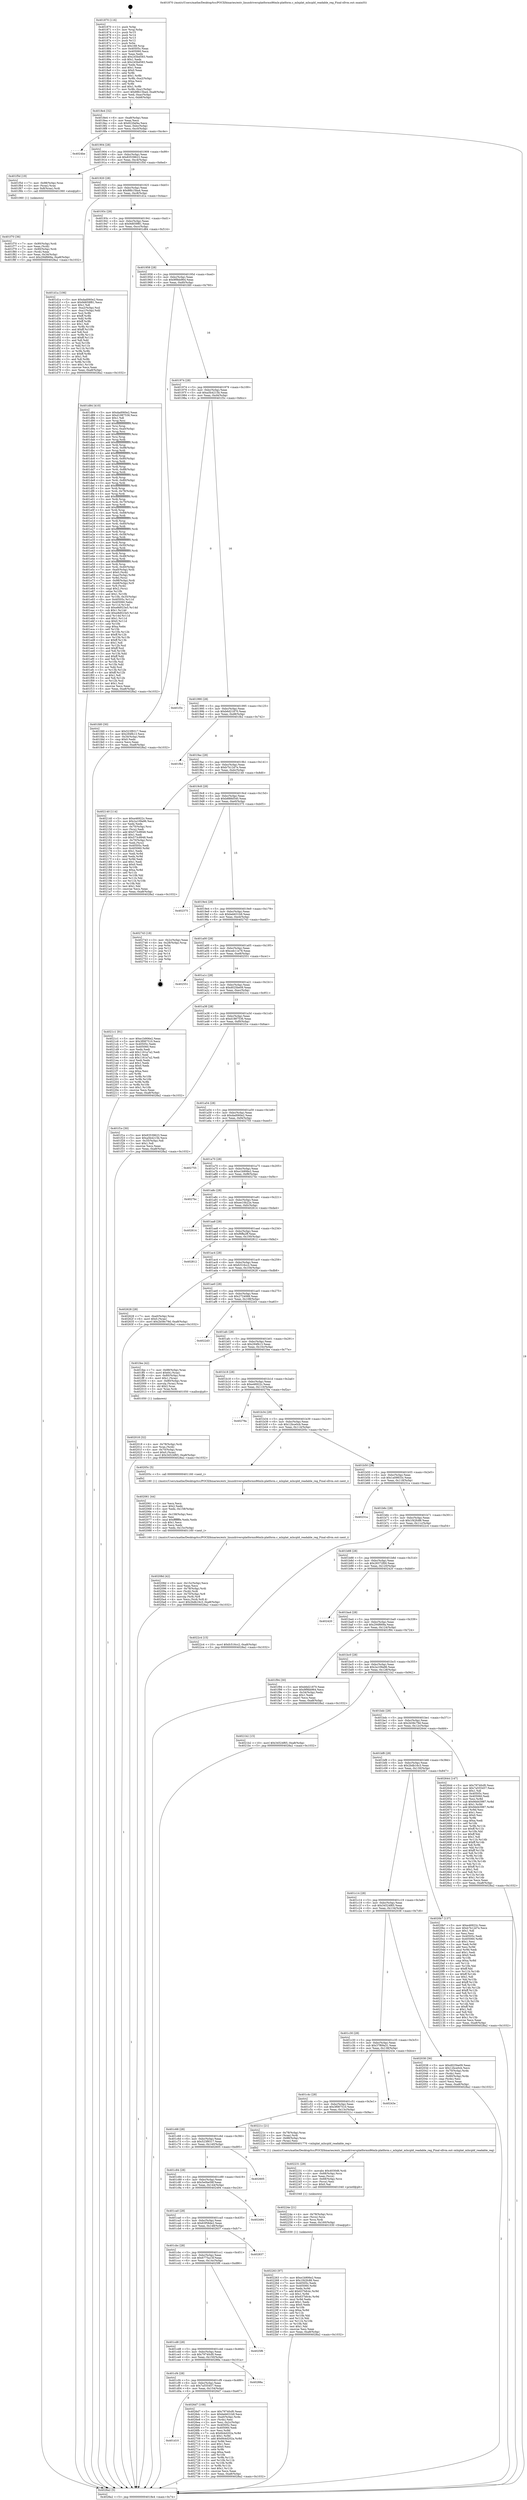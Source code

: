 digraph "0x401870" {
  label = "0x401870 (/mnt/c/Users/mathe/Desktop/tcc/POCII/binaries/extr_linuxdriversplatformx86mlx-platform.c_mlxplat_mlxcpld_readable_reg_Final-ollvm.out::main(0))"
  labelloc = "t"
  node[shape=record]

  Entry [label="",width=0.3,height=0.3,shape=circle,fillcolor=black,style=filled]
  "0x4018e4" [label="{
     0x4018e4 [32]\l
     | [instrs]\l
     &nbsp;&nbsp;0x4018e4 \<+6\>: mov -0xa8(%rbp),%eax\l
     &nbsp;&nbsp;0x4018ea \<+2\>: mov %eax,%ecx\l
     &nbsp;&nbsp;0x4018ec \<+6\>: sub $0x822faf4a,%ecx\l
     &nbsp;&nbsp;0x4018f2 \<+6\>: mov %eax,-0xbc(%rbp)\l
     &nbsp;&nbsp;0x4018f8 \<+6\>: mov %ecx,-0xc0(%rbp)\l
     &nbsp;&nbsp;0x4018fe \<+6\>: je 00000000004024be \<main+0xc4e\>\l
  }"]
  "0x4024be" [label="{
     0x4024be\l
  }", style=dashed]
  "0x401904" [label="{
     0x401904 [28]\l
     | [instrs]\l
     &nbsp;&nbsp;0x401904 \<+5\>: jmp 0000000000401909 \<main+0x99\>\l
     &nbsp;&nbsp;0x401909 \<+6\>: mov -0xbc(%rbp),%eax\l
     &nbsp;&nbsp;0x40190f \<+5\>: sub $0x83539623,%eax\l
     &nbsp;&nbsp;0x401914 \<+6\>: mov %eax,-0xc4(%rbp)\l
     &nbsp;&nbsp;0x40191a \<+6\>: je 0000000000401f5d \<main+0x6ed\>\l
  }"]
  Exit [label="",width=0.3,height=0.3,shape=circle,fillcolor=black,style=filled,peripheries=2]
  "0x401f5d" [label="{
     0x401f5d [19]\l
     | [instrs]\l
     &nbsp;&nbsp;0x401f5d \<+7\>: mov -0x98(%rbp),%rax\l
     &nbsp;&nbsp;0x401f64 \<+3\>: mov (%rax),%rax\l
     &nbsp;&nbsp;0x401f67 \<+4\>: mov 0x8(%rax),%rdi\l
     &nbsp;&nbsp;0x401f6b \<+5\>: call 0000000000401060 \<atoi@plt\>\l
     | [calls]\l
     &nbsp;&nbsp;0x401060 \{1\} (unknown)\l
  }"]
  "0x401920" [label="{
     0x401920 [28]\l
     | [instrs]\l
     &nbsp;&nbsp;0x401920 \<+5\>: jmp 0000000000401925 \<main+0xb5\>\l
     &nbsp;&nbsp;0x401925 \<+6\>: mov -0xbc(%rbp),%eax\l
     &nbsp;&nbsp;0x40192b \<+5\>: sub $0x88b15ba4,%eax\l
     &nbsp;&nbsp;0x401930 \<+6\>: mov %eax,-0xc8(%rbp)\l
     &nbsp;&nbsp;0x401936 \<+6\>: je 0000000000401d1a \<main+0x4aa\>\l
  }"]
  "0x401d10" [label="{
     0x401d10\l
  }", style=dashed]
  "0x401d1a" [label="{
     0x401d1a [106]\l
     | [instrs]\l
     &nbsp;&nbsp;0x401d1a \<+5\>: mov $0xdad060e2,%eax\l
     &nbsp;&nbsp;0x401d1f \<+5\>: mov $0x9d659f81,%ecx\l
     &nbsp;&nbsp;0x401d24 \<+2\>: mov $0x1,%dl\l
     &nbsp;&nbsp;0x401d26 \<+7\>: mov -0xa2(%rbp),%sil\l
     &nbsp;&nbsp;0x401d2d \<+7\>: mov -0xa1(%rbp),%dil\l
     &nbsp;&nbsp;0x401d34 \<+3\>: mov %sil,%r8b\l
     &nbsp;&nbsp;0x401d37 \<+4\>: xor $0xff,%r8b\l
     &nbsp;&nbsp;0x401d3b \<+3\>: mov %dil,%r9b\l
     &nbsp;&nbsp;0x401d3e \<+4\>: xor $0xff,%r9b\l
     &nbsp;&nbsp;0x401d42 \<+3\>: xor $0x1,%dl\l
     &nbsp;&nbsp;0x401d45 \<+3\>: mov %r8b,%r10b\l
     &nbsp;&nbsp;0x401d48 \<+4\>: and $0xff,%r10b\l
     &nbsp;&nbsp;0x401d4c \<+3\>: and %dl,%sil\l
     &nbsp;&nbsp;0x401d4f \<+3\>: mov %r9b,%r11b\l
     &nbsp;&nbsp;0x401d52 \<+4\>: and $0xff,%r11b\l
     &nbsp;&nbsp;0x401d56 \<+3\>: and %dl,%dil\l
     &nbsp;&nbsp;0x401d59 \<+3\>: or %sil,%r10b\l
     &nbsp;&nbsp;0x401d5c \<+3\>: or %dil,%r11b\l
     &nbsp;&nbsp;0x401d5f \<+3\>: xor %r11b,%r10b\l
     &nbsp;&nbsp;0x401d62 \<+3\>: or %r9b,%r8b\l
     &nbsp;&nbsp;0x401d65 \<+4\>: xor $0xff,%r8b\l
     &nbsp;&nbsp;0x401d69 \<+3\>: or $0x1,%dl\l
     &nbsp;&nbsp;0x401d6c \<+3\>: and %dl,%r8b\l
     &nbsp;&nbsp;0x401d6f \<+3\>: or %r8b,%r10b\l
     &nbsp;&nbsp;0x401d72 \<+4\>: test $0x1,%r10b\l
     &nbsp;&nbsp;0x401d76 \<+3\>: cmovne %ecx,%eax\l
     &nbsp;&nbsp;0x401d79 \<+6\>: mov %eax,-0xa8(%rbp)\l
     &nbsp;&nbsp;0x401d7f \<+5\>: jmp 00000000004028a2 \<main+0x1032\>\l
  }"]
  "0x40193c" [label="{
     0x40193c [28]\l
     | [instrs]\l
     &nbsp;&nbsp;0x40193c \<+5\>: jmp 0000000000401941 \<main+0xd1\>\l
     &nbsp;&nbsp;0x401941 \<+6\>: mov -0xbc(%rbp),%eax\l
     &nbsp;&nbsp;0x401947 \<+5\>: sub $0x9d659f81,%eax\l
     &nbsp;&nbsp;0x40194c \<+6\>: mov %eax,-0xcc(%rbp)\l
     &nbsp;&nbsp;0x401952 \<+6\>: je 0000000000401d84 \<main+0x514\>\l
  }"]
  "0x4028a2" [label="{
     0x4028a2 [5]\l
     | [instrs]\l
     &nbsp;&nbsp;0x4028a2 \<+5\>: jmp 00000000004018e4 \<main+0x74\>\l
  }"]
  "0x401870" [label="{
     0x401870 [116]\l
     | [instrs]\l
     &nbsp;&nbsp;0x401870 \<+1\>: push %rbp\l
     &nbsp;&nbsp;0x401871 \<+3\>: mov %rsp,%rbp\l
     &nbsp;&nbsp;0x401874 \<+2\>: push %r15\l
     &nbsp;&nbsp;0x401876 \<+2\>: push %r14\l
     &nbsp;&nbsp;0x401878 \<+2\>: push %r13\l
     &nbsp;&nbsp;0x40187a \<+2\>: push %r12\l
     &nbsp;&nbsp;0x40187c \<+1\>: push %rbx\l
     &nbsp;&nbsp;0x40187d \<+7\>: sub $0x168,%rsp\l
     &nbsp;&nbsp;0x401884 \<+7\>: mov 0x40505c,%eax\l
     &nbsp;&nbsp;0x40188b \<+7\>: mov 0x405060,%ecx\l
     &nbsp;&nbsp;0x401892 \<+2\>: mov %eax,%edx\l
     &nbsp;&nbsp;0x401894 \<+6\>: add $0x245bd583,%edx\l
     &nbsp;&nbsp;0x40189a \<+3\>: sub $0x1,%edx\l
     &nbsp;&nbsp;0x40189d \<+6\>: sub $0x245bd583,%edx\l
     &nbsp;&nbsp;0x4018a3 \<+3\>: imul %edx,%eax\l
     &nbsp;&nbsp;0x4018a6 \<+3\>: and $0x1,%eax\l
     &nbsp;&nbsp;0x4018a9 \<+3\>: cmp $0x0,%eax\l
     &nbsp;&nbsp;0x4018ac \<+4\>: sete %r8b\l
     &nbsp;&nbsp;0x4018b0 \<+4\>: and $0x1,%r8b\l
     &nbsp;&nbsp;0x4018b4 \<+7\>: mov %r8b,-0xa2(%rbp)\l
     &nbsp;&nbsp;0x4018bb \<+3\>: cmp $0xa,%ecx\l
     &nbsp;&nbsp;0x4018be \<+4\>: setl %r8b\l
     &nbsp;&nbsp;0x4018c2 \<+4\>: and $0x1,%r8b\l
     &nbsp;&nbsp;0x4018c6 \<+7\>: mov %r8b,-0xa1(%rbp)\l
     &nbsp;&nbsp;0x4018cd \<+10\>: movl $0x88b15ba4,-0xa8(%rbp)\l
     &nbsp;&nbsp;0x4018d7 \<+6\>: mov %edi,-0xac(%rbp)\l
     &nbsp;&nbsp;0x4018dd \<+7\>: mov %rsi,-0xb8(%rbp)\l
  }"]
  "0x4026d7" [label="{
     0x4026d7 [108]\l
     | [instrs]\l
     &nbsp;&nbsp;0x4026d7 \<+5\>: mov $0x79740cf0,%eax\l
     &nbsp;&nbsp;0x4026dc \<+5\>: mov $0xbeb631b9,%ecx\l
     &nbsp;&nbsp;0x4026e1 \<+7\>: mov -0xa0(%rbp),%rdx\l
     &nbsp;&nbsp;0x4026e8 \<+2\>: mov (%rdx),%esi\l
     &nbsp;&nbsp;0x4026ea \<+3\>: mov %esi,-0x2c(%rbp)\l
     &nbsp;&nbsp;0x4026ed \<+7\>: mov 0x40505c,%esi\l
     &nbsp;&nbsp;0x4026f4 \<+7\>: mov 0x405060,%edi\l
     &nbsp;&nbsp;0x4026fb \<+3\>: mov %esi,%r8d\l
     &nbsp;&nbsp;0x4026fe \<+7\>: sub $0x844d202a,%r8d\l
     &nbsp;&nbsp;0x402705 \<+4\>: sub $0x1,%r8d\l
     &nbsp;&nbsp;0x402709 \<+7\>: add $0x844d202a,%r8d\l
     &nbsp;&nbsp;0x402710 \<+4\>: imul %r8d,%esi\l
     &nbsp;&nbsp;0x402714 \<+3\>: and $0x1,%esi\l
     &nbsp;&nbsp;0x402717 \<+3\>: cmp $0x0,%esi\l
     &nbsp;&nbsp;0x40271a \<+4\>: sete %r9b\l
     &nbsp;&nbsp;0x40271e \<+3\>: cmp $0xa,%edi\l
     &nbsp;&nbsp;0x402721 \<+4\>: setl %r10b\l
     &nbsp;&nbsp;0x402725 \<+3\>: mov %r9b,%r11b\l
     &nbsp;&nbsp;0x402728 \<+3\>: and %r10b,%r11b\l
     &nbsp;&nbsp;0x40272b \<+3\>: xor %r10b,%r9b\l
     &nbsp;&nbsp;0x40272e \<+3\>: or %r9b,%r11b\l
     &nbsp;&nbsp;0x402731 \<+4\>: test $0x1,%r11b\l
     &nbsp;&nbsp;0x402735 \<+3\>: cmovne %ecx,%eax\l
     &nbsp;&nbsp;0x402738 \<+6\>: mov %eax,-0xa8(%rbp)\l
     &nbsp;&nbsp;0x40273e \<+5\>: jmp 00000000004028a2 \<main+0x1032\>\l
  }"]
  "0x401d84" [label="{
     0x401d84 [410]\l
     | [instrs]\l
     &nbsp;&nbsp;0x401d84 \<+5\>: mov $0xdad060e2,%eax\l
     &nbsp;&nbsp;0x401d89 \<+5\>: mov $0xd1887536,%ecx\l
     &nbsp;&nbsp;0x401d8e \<+2\>: mov $0x1,%dl\l
     &nbsp;&nbsp;0x401d90 \<+3\>: mov %rsp,%rsi\l
     &nbsp;&nbsp;0x401d93 \<+4\>: add $0xfffffffffffffff0,%rsi\l
     &nbsp;&nbsp;0x401d97 \<+3\>: mov %rsi,%rsp\l
     &nbsp;&nbsp;0x401d9a \<+7\>: mov %rsi,-0xa0(%rbp)\l
     &nbsp;&nbsp;0x401da1 \<+3\>: mov %rsp,%rsi\l
     &nbsp;&nbsp;0x401da4 \<+4\>: add $0xfffffffffffffff0,%rsi\l
     &nbsp;&nbsp;0x401da8 \<+3\>: mov %rsi,%rsp\l
     &nbsp;&nbsp;0x401dab \<+3\>: mov %rsp,%rdi\l
     &nbsp;&nbsp;0x401dae \<+4\>: add $0xfffffffffffffff0,%rdi\l
     &nbsp;&nbsp;0x401db2 \<+3\>: mov %rdi,%rsp\l
     &nbsp;&nbsp;0x401db5 \<+7\>: mov %rdi,-0x98(%rbp)\l
     &nbsp;&nbsp;0x401dbc \<+3\>: mov %rsp,%rdi\l
     &nbsp;&nbsp;0x401dbf \<+4\>: add $0xfffffffffffffff0,%rdi\l
     &nbsp;&nbsp;0x401dc3 \<+3\>: mov %rdi,%rsp\l
     &nbsp;&nbsp;0x401dc6 \<+7\>: mov %rdi,-0x90(%rbp)\l
     &nbsp;&nbsp;0x401dcd \<+3\>: mov %rsp,%rdi\l
     &nbsp;&nbsp;0x401dd0 \<+4\>: add $0xfffffffffffffff0,%rdi\l
     &nbsp;&nbsp;0x401dd4 \<+3\>: mov %rdi,%rsp\l
     &nbsp;&nbsp;0x401dd7 \<+7\>: mov %rdi,-0x88(%rbp)\l
     &nbsp;&nbsp;0x401dde \<+3\>: mov %rsp,%rdi\l
     &nbsp;&nbsp;0x401de1 \<+4\>: add $0xfffffffffffffff0,%rdi\l
     &nbsp;&nbsp;0x401de5 \<+3\>: mov %rdi,%rsp\l
     &nbsp;&nbsp;0x401de8 \<+4\>: mov %rdi,-0x80(%rbp)\l
     &nbsp;&nbsp;0x401dec \<+3\>: mov %rsp,%rdi\l
     &nbsp;&nbsp;0x401def \<+4\>: add $0xfffffffffffffff0,%rdi\l
     &nbsp;&nbsp;0x401df3 \<+3\>: mov %rdi,%rsp\l
     &nbsp;&nbsp;0x401df6 \<+4\>: mov %rdi,-0x78(%rbp)\l
     &nbsp;&nbsp;0x401dfa \<+3\>: mov %rsp,%rdi\l
     &nbsp;&nbsp;0x401dfd \<+4\>: add $0xfffffffffffffff0,%rdi\l
     &nbsp;&nbsp;0x401e01 \<+3\>: mov %rdi,%rsp\l
     &nbsp;&nbsp;0x401e04 \<+4\>: mov %rdi,-0x70(%rbp)\l
     &nbsp;&nbsp;0x401e08 \<+3\>: mov %rsp,%rdi\l
     &nbsp;&nbsp;0x401e0b \<+4\>: add $0xfffffffffffffff0,%rdi\l
     &nbsp;&nbsp;0x401e0f \<+3\>: mov %rdi,%rsp\l
     &nbsp;&nbsp;0x401e12 \<+4\>: mov %rdi,-0x68(%rbp)\l
     &nbsp;&nbsp;0x401e16 \<+3\>: mov %rsp,%rdi\l
     &nbsp;&nbsp;0x401e19 \<+4\>: add $0xfffffffffffffff0,%rdi\l
     &nbsp;&nbsp;0x401e1d \<+3\>: mov %rdi,%rsp\l
     &nbsp;&nbsp;0x401e20 \<+4\>: mov %rdi,-0x60(%rbp)\l
     &nbsp;&nbsp;0x401e24 \<+3\>: mov %rsp,%rdi\l
     &nbsp;&nbsp;0x401e27 \<+4\>: add $0xfffffffffffffff0,%rdi\l
     &nbsp;&nbsp;0x401e2b \<+3\>: mov %rdi,%rsp\l
     &nbsp;&nbsp;0x401e2e \<+4\>: mov %rdi,-0x58(%rbp)\l
     &nbsp;&nbsp;0x401e32 \<+3\>: mov %rsp,%rdi\l
     &nbsp;&nbsp;0x401e35 \<+4\>: add $0xfffffffffffffff0,%rdi\l
     &nbsp;&nbsp;0x401e39 \<+3\>: mov %rdi,%rsp\l
     &nbsp;&nbsp;0x401e3c \<+4\>: mov %rdi,-0x50(%rbp)\l
     &nbsp;&nbsp;0x401e40 \<+3\>: mov %rsp,%rdi\l
     &nbsp;&nbsp;0x401e43 \<+4\>: add $0xfffffffffffffff0,%rdi\l
     &nbsp;&nbsp;0x401e47 \<+3\>: mov %rdi,%rsp\l
     &nbsp;&nbsp;0x401e4a \<+4\>: mov %rdi,-0x48(%rbp)\l
     &nbsp;&nbsp;0x401e4e \<+3\>: mov %rsp,%rdi\l
     &nbsp;&nbsp;0x401e51 \<+4\>: add $0xfffffffffffffff0,%rdi\l
     &nbsp;&nbsp;0x401e55 \<+3\>: mov %rdi,%rsp\l
     &nbsp;&nbsp;0x401e58 \<+4\>: mov %rdi,-0x40(%rbp)\l
     &nbsp;&nbsp;0x401e5c \<+7\>: mov -0xa0(%rbp),%rdi\l
     &nbsp;&nbsp;0x401e63 \<+6\>: movl $0x0,(%rdi)\l
     &nbsp;&nbsp;0x401e69 \<+7\>: mov -0xac(%rbp),%r8d\l
     &nbsp;&nbsp;0x401e70 \<+3\>: mov %r8d,(%rsi)\l
     &nbsp;&nbsp;0x401e73 \<+7\>: mov -0x98(%rbp),%rdi\l
     &nbsp;&nbsp;0x401e7a \<+7\>: mov -0xb8(%rbp),%r9\l
     &nbsp;&nbsp;0x401e81 \<+3\>: mov %r9,(%rdi)\l
     &nbsp;&nbsp;0x401e84 \<+3\>: cmpl $0x2,(%rsi)\l
     &nbsp;&nbsp;0x401e87 \<+4\>: setne %r10b\l
     &nbsp;&nbsp;0x401e8b \<+4\>: and $0x1,%r10b\l
     &nbsp;&nbsp;0x401e8f \<+4\>: mov %r10b,-0x35(%rbp)\l
     &nbsp;&nbsp;0x401e93 \<+8\>: mov 0x40505c,%r11d\l
     &nbsp;&nbsp;0x401e9b \<+7\>: mov 0x405060,%ebx\l
     &nbsp;&nbsp;0x401ea2 \<+3\>: mov %r11d,%r14d\l
     &nbsp;&nbsp;0x401ea5 \<+7\>: sub $0xe8d023e5,%r14d\l
     &nbsp;&nbsp;0x401eac \<+4\>: sub $0x1,%r14d\l
     &nbsp;&nbsp;0x401eb0 \<+7\>: add $0xe8d023e5,%r14d\l
     &nbsp;&nbsp;0x401eb7 \<+4\>: imul %r14d,%r11d\l
     &nbsp;&nbsp;0x401ebb \<+4\>: and $0x1,%r11d\l
     &nbsp;&nbsp;0x401ebf \<+4\>: cmp $0x0,%r11d\l
     &nbsp;&nbsp;0x401ec3 \<+4\>: sete %r10b\l
     &nbsp;&nbsp;0x401ec7 \<+3\>: cmp $0xa,%ebx\l
     &nbsp;&nbsp;0x401eca \<+4\>: setl %r15b\l
     &nbsp;&nbsp;0x401ece \<+3\>: mov %r10b,%r12b\l
     &nbsp;&nbsp;0x401ed1 \<+4\>: xor $0xff,%r12b\l
     &nbsp;&nbsp;0x401ed5 \<+3\>: mov %r15b,%r13b\l
     &nbsp;&nbsp;0x401ed8 \<+4\>: xor $0xff,%r13b\l
     &nbsp;&nbsp;0x401edc \<+3\>: xor $0x1,%dl\l
     &nbsp;&nbsp;0x401edf \<+3\>: mov %r12b,%sil\l
     &nbsp;&nbsp;0x401ee2 \<+4\>: and $0xff,%sil\l
     &nbsp;&nbsp;0x401ee6 \<+3\>: and %dl,%r10b\l
     &nbsp;&nbsp;0x401ee9 \<+3\>: mov %r13b,%dil\l
     &nbsp;&nbsp;0x401eec \<+4\>: and $0xff,%dil\l
     &nbsp;&nbsp;0x401ef0 \<+3\>: and %dl,%r15b\l
     &nbsp;&nbsp;0x401ef3 \<+3\>: or %r10b,%sil\l
     &nbsp;&nbsp;0x401ef6 \<+3\>: or %r15b,%dil\l
     &nbsp;&nbsp;0x401ef9 \<+3\>: xor %dil,%sil\l
     &nbsp;&nbsp;0x401efc \<+3\>: or %r13b,%r12b\l
     &nbsp;&nbsp;0x401eff \<+4\>: xor $0xff,%r12b\l
     &nbsp;&nbsp;0x401f03 \<+3\>: or $0x1,%dl\l
     &nbsp;&nbsp;0x401f06 \<+3\>: and %dl,%r12b\l
     &nbsp;&nbsp;0x401f09 \<+3\>: or %r12b,%sil\l
     &nbsp;&nbsp;0x401f0c \<+4\>: test $0x1,%sil\l
     &nbsp;&nbsp;0x401f10 \<+3\>: cmovne %ecx,%eax\l
     &nbsp;&nbsp;0x401f13 \<+6\>: mov %eax,-0xa8(%rbp)\l
     &nbsp;&nbsp;0x401f19 \<+5\>: jmp 00000000004028a2 \<main+0x1032\>\l
  }"]
  "0x401958" [label="{
     0x401958 [28]\l
     | [instrs]\l
     &nbsp;&nbsp;0x401958 \<+5\>: jmp 000000000040195d \<main+0xed\>\l
     &nbsp;&nbsp;0x40195d \<+6\>: mov -0xbc(%rbp),%eax\l
     &nbsp;&nbsp;0x401963 \<+5\>: sub $0x9f9bb964,%eax\l
     &nbsp;&nbsp;0x401968 \<+6\>: mov %eax,-0xd0(%rbp)\l
     &nbsp;&nbsp;0x40196e \<+6\>: je 0000000000401fd0 \<main+0x760\>\l
  }"]
  "0x401cf4" [label="{
     0x401cf4 [28]\l
     | [instrs]\l
     &nbsp;&nbsp;0x401cf4 \<+5\>: jmp 0000000000401cf9 \<main+0x489\>\l
     &nbsp;&nbsp;0x401cf9 \<+6\>: mov -0xbc(%rbp),%eax\l
     &nbsp;&nbsp;0x401cff \<+5\>: sub $0x7a555457,%eax\l
     &nbsp;&nbsp;0x401d04 \<+6\>: mov %eax,-0x154(%rbp)\l
     &nbsp;&nbsp;0x401d0a \<+6\>: je 00000000004026d7 \<main+0xe67\>\l
  }"]
  "0x40288a" [label="{
     0x40288a\l
  }", style=dashed]
  "0x401fd0" [label="{
     0x401fd0 [30]\l
     | [instrs]\l
     &nbsp;&nbsp;0x401fd0 \<+5\>: mov $0x523f9317,%eax\l
     &nbsp;&nbsp;0x401fd5 \<+5\>: mov $0x294fb13,%ecx\l
     &nbsp;&nbsp;0x401fda \<+3\>: mov -0x34(%rbp),%edx\l
     &nbsp;&nbsp;0x401fdd \<+3\>: cmp $0x0,%edx\l
     &nbsp;&nbsp;0x401fe0 \<+3\>: cmove %ecx,%eax\l
     &nbsp;&nbsp;0x401fe3 \<+6\>: mov %eax,-0xa8(%rbp)\l
     &nbsp;&nbsp;0x401fe9 \<+5\>: jmp 00000000004028a2 \<main+0x1032\>\l
  }"]
  "0x401974" [label="{
     0x401974 [28]\l
     | [instrs]\l
     &nbsp;&nbsp;0x401974 \<+5\>: jmp 0000000000401979 \<main+0x109\>\l
     &nbsp;&nbsp;0x401979 \<+6\>: mov -0xbc(%rbp),%eax\l
     &nbsp;&nbsp;0x40197f \<+5\>: sub $0xa5b4215b,%eax\l
     &nbsp;&nbsp;0x401984 \<+6\>: mov %eax,-0xd4(%rbp)\l
     &nbsp;&nbsp;0x40198a \<+6\>: je 0000000000401f3c \<main+0x6cc\>\l
  }"]
  "0x401cd8" [label="{
     0x401cd8 [28]\l
     | [instrs]\l
     &nbsp;&nbsp;0x401cd8 \<+5\>: jmp 0000000000401cdd \<main+0x46d\>\l
     &nbsp;&nbsp;0x401cdd \<+6\>: mov -0xbc(%rbp),%eax\l
     &nbsp;&nbsp;0x401ce3 \<+5\>: sub $0x79740cf0,%eax\l
     &nbsp;&nbsp;0x401ce8 \<+6\>: mov %eax,-0x150(%rbp)\l
     &nbsp;&nbsp;0x401cee \<+6\>: je 000000000040288a \<main+0x101a\>\l
  }"]
  "0x401f3c" [label="{
     0x401f3c\l
  }", style=dashed]
  "0x401990" [label="{
     0x401990 [28]\l
     | [instrs]\l
     &nbsp;&nbsp;0x401990 \<+5\>: jmp 0000000000401995 \<main+0x125\>\l
     &nbsp;&nbsp;0x401995 \<+6\>: mov -0xbc(%rbp),%eax\l
     &nbsp;&nbsp;0x40199b \<+5\>: sub $0xb6d21870,%eax\l
     &nbsp;&nbsp;0x4019a0 \<+6\>: mov %eax,-0xd8(%rbp)\l
     &nbsp;&nbsp;0x4019a6 \<+6\>: je 0000000000401fb2 \<main+0x742\>\l
  }"]
  "0x4025f6" [label="{
     0x4025f6\l
  }", style=dashed]
  "0x401fb2" [label="{
     0x401fb2\l
  }", style=dashed]
  "0x4019ac" [label="{
     0x4019ac [28]\l
     | [instrs]\l
     &nbsp;&nbsp;0x4019ac \<+5\>: jmp 00000000004019b1 \<main+0x141\>\l
     &nbsp;&nbsp;0x4019b1 \<+6\>: mov -0xbc(%rbp),%eax\l
     &nbsp;&nbsp;0x4019b7 \<+5\>: sub $0xb7b12d7e,%eax\l
     &nbsp;&nbsp;0x4019bc \<+6\>: mov %eax,-0xdc(%rbp)\l
     &nbsp;&nbsp;0x4019c2 \<+6\>: je 0000000000402140 \<main+0x8d0\>\l
  }"]
  "0x401cbc" [label="{
     0x401cbc [28]\l
     | [instrs]\l
     &nbsp;&nbsp;0x401cbc \<+5\>: jmp 0000000000401cc1 \<main+0x451\>\l
     &nbsp;&nbsp;0x401cc1 \<+6\>: mov -0xbc(%rbp),%eax\l
     &nbsp;&nbsp;0x401cc7 \<+5\>: sub $0x6775a15f,%eax\l
     &nbsp;&nbsp;0x401ccc \<+6\>: mov %eax,-0x14c(%rbp)\l
     &nbsp;&nbsp;0x401cd2 \<+6\>: je 00000000004025f6 \<main+0xd86\>\l
  }"]
  "0x402140" [label="{
     0x402140 [114]\l
     | [instrs]\l
     &nbsp;&nbsp;0x402140 \<+5\>: mov $0xe46922c,%eax\l
     &nbsp;&nbsp;0x402145 \<+5\>: mov $0x2a109a96,%ecx\l
     &nbsp;&nbsp;0x40214a \<+2\>: xor %edx,%edx\l
     &nbsp;&nbsp;0x40214c \<+4\>: mov -0x70(%rbp),%rsi\l
     &nbsp;&nbsp;0x402150 \<+2\>: mov (%rsi),%edi\l
     &nbsp;&nbsp;0x402152 \<+6\>: add $0x573c8948,%edi\l
     &nbsp;&nbsp;0x402158 \<+3\>: add $0x1,%edi\l
     &nbsp;&nbsp;0x40215b \<+6\>: sub $0x573c8948,%edi\l
     &nbsp;&nbsp;0x402161 \<+4\>: mov -0x70(%rbp),%rsi\l
     &nbsp;&nbsp;0x402165 \<+2\>: mov %edi,(%rsi)\l
     &nbsp;&nbsp;0x402167 \<+7\>: mov 0x40505c,%edi\l
     &nbsp;&nbsp;0x40216e \<+8\>: mov 0x405060,%r8d\l
     &nbsp;&nbsp;0x402176 \<+3\>: sub $0x1,%edx\l
     &nbsp;&nbsp;0x402179 \<+3\>: mov %edi,%r9d\l
     &nbsp;&nbsp;0x40217c \<+3\>: add %edx,%r9d\l
     &nbsp;&nbsp;0x40217f \<+4\>: imul %r9d,%edi\l
     &nbsp;&nbsp;0x402183 \<+3\>: and $0x1,%edi\l
     &nbsp;&nbsp;0x402186 \<+3\>: cmp $0x0,%edi\l
     &nbsp;&nbsp;0x402189 \<+4\>: sete %r10b\l
     &nbsp;&nbsp;0x40218d \<+4\>: cmp $0xa,%r8d\l
     &nbsp;&nbsp;0x402191 \<+4\>: setl %r11b\l
     &nbsp;&nbsp;0x402195 \<+3\>: mov %r10b,%bl\l
     &nbsp;&nbsp;0x402198 \<+3\>: and %r11b,%bl\l
     &nbsp;&nbsp;0x40219b \<+3\>: xor %r11b,%r10b\l
     &nbsp;&nbsp;0x40219e \<+3\>: or %r10b,%bl\l
     &nbsp;&nbsp;0x4021a1 \<+3\>: test $0x1,%bl\l
     &nbsp;&nbsp;0x4021a4 \<+3\>: cmovne %ecx,%eax\l
     &nbsp;&nbsp;0x4021a7 \<+6\>: mov %eax,-0xa8(%rbp)\l
     &nbsp;&nbsp;0x4021ad \<+5\>: jmp 00000000004028a2 \<main+0x1032\>\l
  }"]
  "0x4019c8" [label="{
     0x4019c8 [28]\l
     | [instrs]\l
     &nbsp;&nbsp;0x4019c8 \<+5\>: jmp 00000000004019cd \<main+0x15d\>\l
     &nbsp;&nbsp;0x4019cd \<+6\>: mov -0xbc(%rbp),%eax\l
     &nbsp;&nbsp;0x4019d3 \<+5\>: sub $0xb888d540,%eax\l
     &nbsp;&nbsp;0x4019d8 \<+6\>: mov %eax,-0xe0(%rbp)\l
     &nbsp;&nbsp;0x4019de \<+6\>: je 0000000000402375 \<main+0xb05\>\l
  }"]
  "0x402837" [label="{
     0x402837\l
  }", style=dashed]
  "0x402375" [label="{
     0x402375\l
  }", style=dashed]
  "0x4019e4" [label="{
     0x4019e4 [28]\l
     | [instrs]\l
     &nbsp;&nbsp;0x4019e4 \<+5\>: jmp 00000000004019e9 \<main+0x179\>\l
     &nbsp;&nbsp;0x4019e9 \<+6\>: mov -0xbc(%rbp),%eax\l
     &nbsp;&nbsp;0x4019ef \<+5\>: sub $0xbeb631b9,%eax\l
     &nbsp;&nbsp;0x4019f4 \<+6\>: mov %eax,-0xe4(%rbp)\l
     &nbsp;&nbsp;0x4019fa \<+6\>: je 0000000000402743 \<main+0xed3\>\l
  }"]
  "0x401ca0" [label="{
     0x401ca0 [28]\l
     | [instrs]\l
     &nbsp;&nbsp;0x401ca0 \<+5\>: jmp 0000000000401ca5 \<main+0x435\>\l
     &nbsp;&nbsp;0x401ca5 \<+6\>: mov -0xbc(%rbp),%eax\l
     &nbsp;&nbsp;0x401cab \<+5\>: sub $0x63f58de2,%eax\l
     &nbsp;&nbsp;0x401cb0 \<+6\>: mov %eax,-0x148(%rbp)\l
     &nbsp;&nbsp;0x401cb6 \<+6\>: je 0000000000402837 \<main+0xfc7\>\l
  }"]
  "0x402743" [label="{
     0x402743 [18]\l
     | [instrs]\l
     &nbsp;&nbsp;0x402743 \<+3\>: mov -0x2c(%rbp),%eax\l
     &nbsp;&nbsp;0x402746 \<+4\>: lea -0x28(%rbp),%rsp\l
     &nbsp;&nbsp;0x40274a \<+1\>: pop %rbx\l
     &nbsp;&nbsp;0x40274b \<+2\>: pop %r12\l
     &nbsp;&nbsp;0x40274d \<+2\>: pop %r13\l
     &nbsp;&nbsp;0x40274f \<+2\>: pop %r14\l
     &nbsp;&nbsp;0x402751 \<+2\>: pop %r15\l
     &nbsp;&nbsp;0x402753 \<+1\>: pop %rbp\l
     &nbsp;&nbsp;0x402754 \<+1\>: ret\l
  }"]
  "0x401a00" [label="{
     0x401a00 [28]\l
     | [instrs]\l
     &nbsp;&nbsp;0x401a00 \<+5\>: jmp 0000000000401a05 \<main+0x195\>\l
     &nbsp;&nbsp;0x401a05 \<+6\>: mov -0xbc(%rbp),%eax\l
     &nbsp;&nbsp;0x401a0b \<+5\>: sub $0xceb11e78,%eax\l
     &nbsp;&nbsp;0x401a10 \<+6\>: mov %eax,-0xe8(%rbp)\l
     &nbsp;&nbsp;0x401a16 \<+6\>: je 0000000000402551 \<main+0xce1\>\l
  }"]
  "0x402494" [label="{
     0x402494\l
  }", style=dashed]
  "0x402551" [label="{
     0x402551\l
  }", style=dashed]
  "0x401a1c" [label="{
     0x401a1c [28]\l
     | [instrs]\l
     &nbsp;&nbsp;0x401a1c \<+5\>: jmp 0000000000401a21 \<main+0x1b1\>\l
     &nbsp;&nbsp;0x401a21 \<+6\>: mov -0xbc(%rbp),%eax\l
     &nbsp;&nbsp;0x401a27 \<+5\>: sub $0xd025be09,%eax\l
     &nbsp;&nbsp;0x401a2c \<+6\>: mov %eax,-0xec(%rbp)\l
     &nbsp;&nbsp;0x401a32 \<+6\>: je 00000000004021c1 \<main+0x951\>\l
  }"]
  "0x401c84" [label="{
     0x401c84 [28]\l
     | [instrs]\l
     &nbsp;&nbsp;0x401c84 \<+5\>: jmp 0000000000401c89 \<main+0x419\>\l
     &nbsp;&nbsp;0x401c89 \<+6\>: mov -0xbc(%rbp),%eax\l
     &nbsp;&nbsp;0x401c8f \<+5\>: sub $0x5e0be58f,%eax\l
     &nbsp;&nbsp;0x401c94 \<+6\>: mov %eax,-0x144(%rbp)\l
     &nbsp;&nbsp;0x401c9a \<+6\>: je 0000000000402494 \<main+0xc24\>\l
  }"]
  "0x4021c1" [label="{
     0x4021c1 [91]\l
     | [instrs]\l
     &nbsp;&nbsp;0x4021c1 \<+5\>: mov $0xe1b906e2,%eax\l
     &nbsp;&nbsp;0x4021c6 \<+5\>: mov $0x3f087510,%ecx\l
     &nbsp;&nbsp;0x4021cb \<+7\>: mov 0x40505c,%edx\l
     &nbsp;&nbsp;0x4021d2 \<+7\>: mov 0x405060,%esi\l
     &nbsp;&nbsp;0x4021d9 \<+2\>: mov %edx,%edi\l
     &nbsp;&nbsp;0x4021db \<+6\>: add $0x1161a7a2,%edi\l
     &nbsp;&nbsp;0x4021e1 \<+3\>: sub $0x1,%edi\l
     &nbsp;&nbsp;0x4021e4 \<+6\>: sub $0x1161a7a2,%edi\l
     &nbsp;&nbsp;0x4021ea \<+3\>: imul %edi,%edx\l
     &nbsp;&nbsp;0x4021ed \<+3\>: and $0x1,%edx\l
     &nbsp;&nbsp;0x4021f0 \<+3\>: cmp $0x0,%edx\l
     &nbsp;&nbsp;0x4021f3 \<+4\>: sete %r8b\l
     &nbsp;&nbsp;0x4021f7 \<+3\>: cmp $0xa,%esi\l
     &nbsp;&nbsp;0x4021fa \<+4\>: setl %r9b\l
     &nbsp;&nbsp;0x4021fe \<+3\>: mov %r8b,%r10b\l
     &nbsp;&nbsp;0x402201 \<+3\>: and %r9b,%r10b\l
     &nbsp;&nbsp;0x402204 \<+3\>: xor %r9b,%r8b\l
     &nbsp;&nbsp;0x402207 \<+3\>: or %r8b,%r10b\l
     &nbsp;&nbsp;0x40220a \<+4\>: test $0x1,%r10b\l
     &nbsp;&nbsp;0x40220e \<+3\>: cmovne %ecx,%eax\l
     &nbsp;&nbsp;0x402211 \<+6\>: mov %eax,-0xa8(%rbp)\l
     &nbsp;&nbsp;0x402217 \<+5\>: jmp 00000000004028a2 \<main+0x1032\>\l
  }"]
  "0x401a38" [label="{
     0x401a38 [28]\l
     | [instrs]\l
     &nbsp;&nbsp;0x401a38 \<+5\>: jmp 0000000000401a3d \<main+0x1cd\>\l
     &nbsp;&nbsp;0x401a3d \<+6\>: mov -0xbc(%rbp),%eax\l
     &nbsp;&nbsp;0x401a43 \<+5\>: sub $0xd1887536,%eax\l
     &nbsp;&nbsp;0x401a48 \<+6\>: mov %eax,-0xf0(%rbp)\l
     &nbsp;&nbsp;0x401a4e \<+6\>: je 0000000000401f1e \<main+0x6ae\>\l
  }"]
  "0x402605" [label="{
     0x402605\l
  }", style=dashed]
  "0x401f1e" [label="{
     0x401f1e [30]\l
     | [instrs]\l
     &nbsp;&nbsp;0x401f1e \<+5\>: mov $0x83539623,%eax\l
     &nbsp;&nbsp;0x401f23 \<+5\>: mov $0xa5b4215b,%ecx\l
     &nbsp;&nbsp;0x401f28 \<+3\>: mov -0x35(%rbp),%dl\l
     &nbsp;&nbsp;0x401f2b \<+3\>: test $0x1,%dl\l
     &nbsp;&nbsp;0x401f2e \<+3\>: cmovne %ecx,%eax\l
     &nbsp;&nbsp;0x401f31 \<+6\>: mov %eax,-0xa8(%rbp)\l
     &nbsp;&nbsp;0x401f37 \<+5\>: jmp 00000000004028a2 \<main+0x1032\>\l
  }"]
  "0x401a54" [label="{
     0x401a54 [28]\l
     | [instrs]\l
     &nbsp;&nbsp;0x401a54 \<+5\>: jmp 0000000000401a59 \<main+0x1e9\>\l
     &nbsp;&nbsp;0x401a59 \<+6\>: mov -0xbc(%rbp),%eax\l
     &nbsp;&nbsp;0x401a5f \<+5\>: sub $0xdad060e2,%eax\l
     &nbsp;&nbsp;0x401a64 \<+6\>: mov %eax,-0xf4(%rbp)\l
     &nbsp;&nbsp;0x401a6a \<+6\>: je 0000000000402755 \<main+0xee5\>\l
  }"]
  "0x401f70" [label="{
     0x401f70 [36]\l
     | [instrs]\l
     &nbsp;&nbsp;0x401f70 \<+7\>: mov -0x90(%rbp),%rdi\l
     &nbsp;&nbsp;0x401f77 \<+2\>: mov %eax,(%rdi)\l
     &nbsp;&nbsp;0x401f79 \<+7\>: mov -0x90(%rbp),%rdi\l
     &nbsp;&nbsp;0x401f80 \<+2\>: mov (%rdi),%eax\l
     &nbsp;&nbsp;0x401f82 \<+3\>: mov %eax,-0x34(%rbp)\l
     &nbsp;&nbsp;0x401f85 \<+10\>: movl $0x294f669a,-0xa8(%rbp)\l
     &nbsp;&nbsp;0x401f8f \<+5\>: jmp 00000000004028a2 \<main+0x1032\>\l
  }"]
  "0x402263" [label="{
     0x402263 [97]\l
     | [instrs]\l
     &nbsp;&nbsp;0x402263 \<+5\>: mov $0xe1b906e2,%eax\l
     &nbsp;&nbsp;0x402268 \<+5\>: mov $0x1f42fc88,%esi\l
     &nbsp;&nbsp;0x40226d \<+7\>: mov 0x40505c,%edx\l
     &nbsp;&nbsp;0x402274 \<+8\>: mov 0x405060,%r8d\l
     &nbsp;&nbsp;0x40227c \<+3\>: mov %edx,%r9d\l
     &nbsp;&nbsp;0x40227f \<+7\>: add $0x637bfc4c,%r9d\l
     &nbsp;&nbsp;0x402286 \<+4\>: sub $0x1,%r9d\l
     &nbsp;&nbsp;0x40228a \<+7\>: sub $0x637bfc4c,%r9d\l
     &nbsp;&nbsp;0x402291 \<+4\>: imul %r9d,%edx\l
     &nbsp;&nbsp;0x402295 \<+3\>: and $0x1,%edx\l
     &nbsp;&nbsp;0x402298 \<+3\>: cmp $0x0,%edx\l
     &nbsp;&nbsp;0x40229b \<+4\>: sete %r10b\l
     &nbsp;&nbsp;0x40229f \<+4\>: cmp $0xa,%r8d\l
     &nbsp;&nbsp;0x4022a3 \<+4\>: setl %r11b\l
     &nbsp;&nbsp;0x4022a7 \<+3\>: mov %r10b,%bl\l
     &nbsp;&nbsp;0x4022aa \<+3\>: and %r11b,%bl\l
     &nbsp;&nbsp;0x4022ad \<+3\>: xor %r11b,%r10b\l
     &nbsp;&nbsp;0x4022b0 \<+3\>: or %r10b,%bl\l
     &nbsp;&nbsp;0x4022b3 \<+3\>: test $0x1,%bl\l
     &nbsp;&nbsp;0x4022b6 \<+3\>: cmovne %esi,%eax\l
     &nbsp;&nbsp;0x4022b9 \<+6\>: mov %eax,-0xa8(%rbp)\l
     &nbsp;&nbsp;0x4022bf \<+5\>: jmp 00000000004028a2 \<main+0x1032\>\l
  }"]
  "0x402755" [label="{
     0x402755\l
  }", style=dashed]
  "0x401a70" [label="{
     0x401a70 [28]\l
     | [instrs]\l
     &nbsp;&nbsp;0x401a70 \<+5\>: jmp 0000000000401a75 \<main+0x205\>\l
     &nbsp;&nbsp;0x401a75 \<+6\>: mov -0xbc(%rbp),%eax\l
     &nbsp;&nbsp;0x401a7b \<+5\>: sub $0xe1b906e2,%eax\l
     &nbsp;&nbsp;0x401a80 \<+6\>: mov %eax,-0xf8(%rbp)\l
     &nbsp;&nbsp;0x401a86 \<+6\>: je 00000000004027bc \<main+0xf4c\>\l
  }"]
  "0x40224e" [label="{
     0x40224e [21]\l
     | [instrs]\l
     &nbsp;&nbsp;0x40224e \<+4\>: mov -0x78(%rbp),%rcx\l
     &nbsp;&nbsp;0x402252 \<+3\>: mov (%rcx),%rcx\l
     &nbsp;&nbsp;0x402255 \<+3\>: mov %rcx,%rdi\l
     &nbsp;&nbsp;0x402258 \<+6\>: mov %eax,-0x160(%rbp)\l
     &nbsp;&nbsp;0x40225e \<+5\>: call 0000000000401030 \<free@plt\>\l
     | [calls]\l
     &nbsp;&nbsp;0x401030 \{1\} (unknown)\l
  }"]
  "0x4027bc" [label="{
     0x4027bc\l
  }", style=dashed]
  "0x401a8c" [label="{
     0x401a8c [28]\l
     | [instrs]\l
     &nbsp;&nbsp;0x401a8c \<+5\>: jmp 0000000000401a91 \<main+0x221\>\l
     &nbsp;&nbsp;0x401a91 \<+6\>: mov -0xbc(%rbp),%eax\l
     &nbsp;&nbsp;0x401a97 \<+5\>: sub $0xee10b22e,%eax\l
     &nbsp;&nbsp;0x401a9c \<+6\>: mov %eax,-0xfc(%rbp)\l
     &nbsp;&nbsp;0x401aa2 \<+6\>: je 0000000000402614 \<main+0xda4\>\l
  }"]
  "0x402231" [label="{
     0x402231 [29]\l
     | [instrs]\l
     &nbsp;&nbsp;0x402231 \<+10\>: movabs $0x4030d6,%rdi\l
     &nbsp;&nbsp;0x40223b \<+4\>: mov -0x68(%rbp),%rcx\l
     &nbsp;&nbsp;0x40223f \<+2\>: mov %eax,(%rcx)\l
     &nbsp;&nbsp;0x402241 \<+4\>: mov -0x68(%rbp),%rcx\l
     &nbsp;&nbsp;0x402245 \<+2\>: mov (%rcx),%esi\l
     &nbsp;&nbsp;0x402247 \<+2\>: mov $0x0,%al\l
     &nbsp;&nbsp;0x402249 \<+5\>: call 0000000000401040 \<printf@plt\>\l
     | [calls]\l
     &nbsp;&nbsp;0x401040 \{1\} (unknown)\l
  }"]
  "0x402614" [label="{
     0x402614\l
  }", style=dashed]
  "0x401aa8" [label="{
     0x401aa8 [28]\l
     | [instrs]\l
     &nbsp;&nbsp;0x401aa8 \<+5\>: jmp 0000000000401aad \<main+0x23d\>\l
     &nbsp;&nbsp;0x401aad \<+6\>: mov -0xbc(%rbp),%eax\l
     &nbsp;&nbsp;0x401ab3 \<+5\>: sub $0xf6ffa2ff,%eax\l
     &nbsp;&nbsp;0x401ab8 \<+6\>: mov %eax,-0x100(%rbp)\l
     &nbsp;&nbsp;0x401abe \<+6\>: je 0000000000402812 \<main+0xfa2\>\l
  }"]
  "0x401c68" [label="{
     0x401c68 [28]\l
     | [instrs]\l
     &nbsp;&nbsp;0x401c68 \<+5\>: jmp 0000000000401c6d \<main+0x3fd\>\l
     &nbsp;&nbsp;0x401c6d \<+6\>: mov -0xbc(%rbp),%eax\l
     &nbsp;&nbsp;0x401c73 \<+5\>: sub $0x523f9317,%eax\l
     &nbsp;&nbsp;0x401c78 \<+6\>: mov %eax,-0x140(%rbp)\l
     &nbsp;&nbsp;0x401c7e \<+6\>: je 0000000000402605 \<main+0xd95\>\l
  }"]
  "0x402812" [label="{
     0x402812\l
  }", style=dashed]
  "0x401ac4" [label="{
     0x401ac4 [28]\l
     | [instrs]\l
     &nbsp;&nbsp;0x401ac4 \<+5\>: jmp 0000000000401ac9 \<main+0x259\>\l
     &nbsp;&nbsp;0x401ac9 \<+6\>: mov -0xbc(%rbp),%eax\l
     &nbsp;&nbsp;0x401acf \<+5\>: sub $0xfc516cc2,%eax\l
     &nbsp;&nbsp;0x401ad4 \<+6\>: mov %eax,-0x104(%rbp)\l
     &nbsp;&nbsp;0x401ada \<+6\>: je 0000000000402628 \<main+0xdb8\>\l
  }"]
  "0x40221c" [label="{
     0x40221c [21]\l
     | [instrs]\l
     &nbsp;&nbsp;0x40221c \<+4\>: mov -0x78(%rbp),%rax\l
     &nbsp;&nbsp;0x402220 \<+3\>: mov (%rax),%rdi\l
     &nbsp;&nbsp;0x402223 \<+7\>: mov -0x88(%rbp),%rax\l
     &nbsp;&nbsp;0x40222a \<+2\>: mov (%rax),%esi\l
     &nbsp;&nbsp;0x40222c \<+5\>: call 0000000000401770 \<mlxplat_mlxcpld_readable_reg\>\l
     | [calls]\l
     &nbsp;&nbsp;0x401770 \{1\} (/mnt/c/Users/mathe/Desktop/tcc/POCII/binaries/extr_linuxdriversplatformx86mlx-platform.c_mlxplat_mlxcpld_readable_reg_Final-ollvm.out::mlxplat_mlxcpld_readable_reg)\l
  }"]
  "0x402628" [label="{
     0x402628 [28]\l
     | [instrs]\l
     &nbsp;&nbsp;0x402628 \<+7\>: mov -0xa0(%rbp),%rax\l
     &nbsp;&nbsp;0x40262f \<+6\>: movl $0x0,(%rax)\l
     &nbsp;&nbsp;0x402635 \<+10\>: movl $0x2b58c79d,-0xa8(%rbp)\l
     &nbsp;&nbsp;0x40263f \<+5\>: jmp 00000000004028a2 \<main+0x1032\>\l
  }"]
  "0x401ae0" [label="{
     0x401ae0 [28]\l
     | [instrs]\l
     &nbsp;&nbsp;0x401ae0 \<+5\>: jmp 0000000000401ae5 \<main+0x275\>\l
     &nbsp;&nbsp;0x401ae5 \<+6\>: mov -0xbc(%rbp),%eax\l
     &nbsp;&nbsp;0x401aeb \<+5\>: sub $0x2724068,%eax\l
     &nbsp;&nbsp;0x401af0 \<+6\>: mov %eax,-0x108(%rbp)\l
     &nbsp;&nbsp;0x401af6 \<+6\>: je 00000000004022d3 \<main+0xa63\>\l
  }"]
  "0x401c4c" [label="{
     0x401c4c [28]\l
     | [instrs]\l
     &nbsp;&nbsp;0x401c4c \<+5\>: jmp 0000000000401c51 \<main+0x3e1\>\l
     &nbsp;&nbsp;0x401c51 \<+6\>: mov -0xbc(%rbp),%eax\l
     &nbsp;&nbsp;0x401c57 \<+5\>: sub $0x3f087510,%eax\l
     &nbsp;&nbsp;0x401c5c \<+6\>: mov %eax,-0x13c(%rbp)\l
     &nbsp;&nbsp;0x401c62 \<+6\>: je 000000000040221c \<main+0x9ac\>\l
  }"]
  "0x4022d3" [label="{
     0x4022d3\l
  }", style=dashed]
  "0x401afc" [label="{
     0x401afc [28]\l
     | [instrs]\l
     &nbsp;&nbsp;0x401afc \<+5\>: jmp 0000000000401b01 \<main+0x291\>\l
     &nbsp;&nbsp;0x401b01 \<+6\>: mov -0xbc(%rbp),%eax\l
     &nbsp;&nbsp;0x401b07 \<+5\>: sub $0x294fb13,%eax\l
     &nbsp;&nbsp;0x401b0c \<+6\>: mov %eax,-0x10c(%rbp)\l
     &nbsp;&nbsp;0x401b12 \<+6\>: je 0000000000401fee \<main+0x77e\>\l
  }"]
  "0x40243e" [label="{
     0x40243e\l
  }", style=dashed]
  "0x401fee" [label="{
     0x401fee [42]\l
     | [instrs]\l
     &nbsp;&nbsp;0x401fee \<+7\>: mov -0x88(%rbp),%rax\l
     &nbsp;&nbsp;0x401ff5 \<+6\>: movl $0x64,(%rax)\l
     &nbsp;&nbsp;0x401ffb \<+4\>: mov -0x80(%rbp),%rax\l
     &nbsp;&nbsp;0x401fff \<+6\>: movl $0x1,(%rax)\l
     &nbsp;&nbsp;0x402005 \<+4\>: mov -0x80(%rbp),%rax\l
     &nbsp;&nbsp;0x402009 \<+3\>: movslq (%rax),%rax\l
     &nbsp;&nbsp;0x40200c \<+4\>: shl $0x2,%rax\l
     &nbsp;&nbsp;0x402010 \<+3\>: mov %rax,%rdi\l
     &nbsp;&nbsp;0x402013 \<+5\>: call 0000000000401050 \<malloc@plt\>\l
     | [calls]\l
     &nbsp;&nbsp;0x401050 \{1\} (unknown)\l
  }"]
  "0x401b18" [label="{
     0x401b18 [28]\l
     | [instrs]\l
     &nbsp;&nbsp;0x401b18 \<+5\>: jmp 0000000000401b1d \<main+0x2ad\>\l
     &nbsp;&nbsp;0x401b1d \<+6\>: mov -0xbc(%rbp),%eax\l
     &nbsp;&nbsp;0x401b23 \<+5\>: sub $0xe46922c,%eax\l
     &nbsp;&nbsp;0x401b28 \<+6\>: mov %eax,-0x110(%rbp)\l
     &nbsp;&nbsp;0x401b2e \<+6\>: je 000000000040279a \<main+0xf2a\>\l
  }"]
  "0x40208d" [label="{
     0x40208d [42]\l
     | [instrs]\l
     &nbsp;&nbsp;0x40208d \<+6\>: mov -0x15c(%rbp),%ecx\l
     &nbsp;&nbsp;0x402093 \<+3\>: imul %eax,%ecx\l
     &nbsp;&nbsp;0x402096 \<+4\>: mov -0x78(%rbp),%rdi\l
     &nbsp;&nbsp;0x40209a \<+3\>: mov (%rdi),%rdi\l
     &nbsp;&nbsp;0x40209d \<+4\>: mov -0x70(%rbp),%r8\l
     &nbsp;&nbsp;0x4020a1 \<+3\>: movslq (%r8),%r8\l
     &nbsp;&nbsp;0x4020a4 \<+4\>: mov %ecx,(%rdi,%r8,4)\l
     &nbsp;&nbsp;0x4020a8 \<+10\>: movl $0x2bdb16c3,-0xa8(%rbp)\l
     &nbsp;&nbsp;0x4020b2 \<+5\>: jmp 00000000004028a2 \<main+0x1032\>\l
  }"]
  "0x40279a" [label="{
     0x40279a\l
  }", style=dashed]
  "0x401b34" [label="{
     0x401b34 [28]\l
     | [instrs]\l
     &nbsp;&nbsp;0x401b34 \<+5\>: jmp 0000000000401b39 \<main+0x2c9\>\l
     &nbsp;&nbsp;0x401b39 \<+6\>: mov -0xbc(%rbp),%eax\l
     &nbsp;&nbsp;0x401b3f \<+5\>: sub $0x12bce0cb,%eax\l
     &nbsp;&nbsp;0x401b44 \<+6\>: mov %eax,-0x114(%rbp)\l
     &nbsp;&nbsp;0x401b4a \<+6\>: je 000000000040205c \<main+0x7ec\>\l
  }"]
  "0x402061" [label="{
     0x402061 [44]\l
     | [instrs]\l
     &nbsp;&nbsp;0x402061 \<+2\>: xor %ecx,%ecx\l
     &nbsp;&nbsp;0x402063 \<+5\>: mov $0x2,%edx\l
     &nbsp;&nbsp;0x402068 \<+6\>: mov %edx,-0x158(%rbp)\l
     &nbsp;&nbsp;0x40206e \<+1\>: cltd\l
     &nbsp;&nbsp;0x40206f \<+6\>: mov -0x158(%rbp),%esi\l
     &nbsp;&nbsp;0x402075 \<+2\>: idiv %esi\l
     &nbsp;&nbsp;0x402077 \<+6\>: imul $0xfffffffe,%edx,%edx\l
     &nbsp;&nbsp;0x40207d \<+3\>: sub $0x1,%ecx\l
     &nbsp;&nbsp;0x402080 \<+2\>: sub %ecx,%edx\l
     &nbsp;&nbsp;0x402082 \<+6\>: mov %edx,-0x15c(%rbp)\l
     &nbsp;&nbsp;0x402088 \<+5\>: call 0000000000401160 \<next_i\>\l
     | [calls]\l
     &nbsp;&nbsp;0x401160 \{1\} (/mnt/c/Users/mathe/Desktop/tcc/POCII/binaries/extr_linuxdriversplatformx86mlx-platform.c_mlxplat_mlxcpld_readable_reg_Final-ollvm.out::next_i)\l
  }"]
  "0x40205c" [label="{
     0x40205c [5]\l
     | [instrs]\l
     &nbsp;&nbsp;0x40205c \<+5\>: call 0000000000401160 \<next_i\>\l
     | [calls]\l
     &nbsp;&nbsp;0x401160 \{1\} (/mnt/c/Users/mathe/Desktop/tcc/POCII/binaries/extr_linuxdriversplatformx86mlx-platform.c_mlxplat_mlxcpld_readable_reg_Final-ollvm.out::next_i)\l
  }"]
  "0x401b50" [label="{
     0x401b50 [28]\l
     | [instrs]\l
     &nbsp;&nbsp;0x401b50 \<+5\>: jmp 0000000000401b55 \<main+0x2e5\>\l
     &nbsp;&nbsp;0x401b55 \<+6\>: mov -0xbc(%rbp),%eax\l
     &nbsp;&nbsp;0x401b5b \<+5\>: sub $0x1a09833c,%eax\l
     &nbsp;&nbsp;0x401b60 \<+6\>: mov %eax,-0x118(%rbp)\l
     &nbsp;&nbsp;0x401b66 \<+6\>: je 000000000040231a \<main+0xaaa\>\l
  }"]
  "0x401c30" [label="{
     0x401c30 [28]\l
     | [instrs]\l
     &nbsp;&nbsp;0x401c30 \<+5\>: jmp 0000000000401c35 \<main+0x3c5\>\l
     &nbsp;&nbsp;0x401c35 \<+6\>: mov -0xbc(%rbp),%eax\l
     &nbsp;&nbsp;0x401c3b \<+5\>: sub $0x37f69a31,%eax\l
     &nbsp;&nbsp;0x401c40 \<+6\>: mov %eax,-0x138(%rbp)\l
     &nbsp;&nbsp;0x401c46 \<+6\>: je 000000000040243e \<main+0xbce\>\l
  }"]
  "0x40231a" [label="{
     0x40231a\l
  }", style=dashed]
  "0x401b6c" [label="{
     0x401b6c [28]\l
     | [instrs]\l
     &nbsp;&nbsp;0x401b6c \<+5\>: jmp 0000000000401b71 \<main+0x301\>\l
     &nbsp;&nbsp;0x401b71 \<+6\>: mov -0xbc(%rbp),%eax\l
     &nbsp;&nbsp;0x401b77 \<+5\>: sub $0x1f42fc88,%eax\l
     &nbsp;&nbsp;0x401b7c \<+6\>: mov %eax,-0x11c(%rbp)\l
     &nbsp;&nbsp;0x401b82 \<+6\>: je 00000000004022c4 \<main+0xa54\>\l
  }"]
  "0x402038" [label="{
     0x402038 [36]\l
     | [instrs]\l
     &nbsp;&nbsp;0x402038 \<+5\>: mov $0xd025be09,%eax\l
     &nbsp;&nbsp;0x40203d \<+5\>: mov $0x12bce0cb,%ecx\l
     &nbsp;&nbsp;0x402042 \<+4\>: mov -0x70(%rbp),%rdx\l
     &nbsp;&nbsp;0x402046 \<+2\>: mov (%rdx),%esi\l
     &nbsp;&nbsp;0x402048 \<+4\>: mov -0x80(%rbp),%rdx\l
     &nbsp;&nbsp;0x40204c \<+2\>: cmp (%rdx),%esi\l
     &nbsp;&nbsp;0x40204e \<+3\>: cmovl %ecx,%eax\l
     &nbsp;&nbsp;0x402051 \<+6\>: mov %eax,-0xa8(%rbp)\l
     &nbsp;&nbsp;0x402057 \<+5\>: jmp 00000000004028a2 \<main+0x1032\>\l
  }"]
  "0x4022c4" [label="{
     0x4022c4 [15]\l
     | [instrs]\l
     &nbsp;&nbsp;0x4022c4 \<+10\>: movl $0xfc516cc2,-0xa8(%rbp)\l
     &nbsp;&nbsp;0x4022ce \<+5\>: jmp 00000000004028a2 \<main+0x1032\>\l
  }"]
  "0x401b88" [label="{
     0x401b88 [28]\l
     | [instrs]\l
     &nbsp;&nbsp;0x401b88 \<+5\>: jmp 0000000000401b8d \<main+0x31d\>\l
     &nbsp;&nbsp;0x401b8d \<+6\>: mov -0xbc(%rbp),%eax\l
     &nbsp;&nbsp;0x401b93 \<+5\>: sub $0x28372f00,%eax\l
     &nbsp;&nbsp;0x401b98 \<+6\>: mov %eax,-0x120(%rbp)\l
     &nbsp;&nbsp;0x401b9e \<+6\>: je 0000000000402420 \<main+0xbb0\>\l
  }"]
  "0x401c14" [label="{
     0x401c14 [28]\l
     | [instrs]\l
     &nbsp;&nbsp;0x401c14 \<+5\>: jmp 0000000000401c19 \<main+0x3a9\>\l
     &nbsp;&nbsp;0x401c19 \<+6\>: mov -0xbc(%rbp),%eax\l
     &nbsp;&nbsp;0x401c1f \<+5\>: sub $0x34524f65,%eax\l
     &nbsp;&nbsp;0x401c24 \<+6\>: mov %eax,-0x134(%rbp)\l
     &nbsp;&nbsp;0x401c2a \<+6\>: je 0000000000402038 \<main+0x7c8\>\l
  }"]
  "0x402420" [label="{
     0x402420\l
  }", style=dashed]
  "0x401ba4" [label="{
     0x401ba4 [28]\l
     | [instrs]\l
     &nbsp;&nbsp;0x401ba4 \<+5\>: jmp 0000000000401ba9 \<main+0x339\>\l
     &nbsp;&nbsp;0x401ba9 \<+6\>: mov -0xbc(%rbp),%eax\l
     &nbsp;&nbsp;0x401baf \<+5\>: sub $0x294f669a,%eax\l
     &nbsp;&nbsp;0x401bb4 \<+6\>: mov %eax,-0x124(%rbp)\l
     &nbsp;&nbsp;0x401bba \<+6\>: je 0000000000401f94 \<main+0x724\>\l
  }"]
  "0x4020b7" [label="{
     0x4020b7 [137]\l
     | [instrs]\l
     &nbsp;&nbsp;0x4020b7 \<+5\>: mov $0xe46922c,%eax\l
     &nbsp;&nbsp;0x4020bc \<+5\>: mov $0xb7b12d7e,%ecx\l
     &nbsp;&nbsp;0x4020c1 \<+2\>: mov $0x1,%dl\l
     &nbsp;&nbsp;0x4020c3 \<+2\>: xor %esi,%esi\l
     &nbsp;&nbsp;0x4020c5 \<+7\>: mov 0x40505c,%edi\l
     &nbsp;&nbsp;0x4020cc \<+8\>: mov 0x405060,%r8d\l
     &nbsp;&nbsp;0x4020d4 \<+3\>: sub $0x1,%esi\l
     &nbsp;&nbsp;0x4020d7 \<+3\>: mov %edi,%r9d\l
     &nbsp;&nbsp;0x4020da \<+3\>: add %esi,%r9d\l
     &nbsp;&nbsp;0x4020dd \<+4\>: imul %r9d,%edi\l
     &nbsp;&nbsp;0x4020e1 \<+3\>: and $0x1,%edi\l
     &nbsp;&nbsp;0x4020e4 \<+3\>: cmp $0x0,%edi\l
     &nbsp;&nbsp;0x4020e7 \<+4\>: sete %r10b\l
     &nbsp;&nbsp;0x4020eb \<+4\>: cmp $0xa,%r8d\l
     &nbsp;&nbsp;0x4020ef \<+4\>: setl %r11b\l
     &nbsp;&nbsp;0x4020f3 \<+3\>: mov %r10b,%bl\l
     &nbsp;&nbsp;0x4020f6 \<+3\>: xor $0xff,%bl\l
     &nbsp;&nbsp;0x4020f9 \<+3\>: mov %r11b,%r14b\l
     &nbsp;&nbsp;0x4020fc \<+4\>: xor $0xff,%r14b\l
     &nbsp;&nbsp;0x402100 \<+3\>: xor $0x1,%dl\l
     &nbsp;&nbsp;0x402103 \<+3\>: mov %bl,%r15b\l
     &nbsp;&nbsp;0x402106 \<+4\>: and $0xff,%r15b\l
     &nbsp;&nbsp;0x40210a \<+3\>: and %dl,%r10b\l
     &nbsp;&nbsp;0x40210d \<+3\>: mov %r14b,%r12b\l
     &nbsp;&nbsp;0x402110 \<+4\>: and $0xff,%r12b\l
     &nbsp;&nbsp;0x402114 \<+3\>: and %dl,%r11b\l
     &nbsp;&nbsp;0x402117 \<+3\>: or %r10b,%r15b\l
     &nbsp;&nbsp;0x40211a \<+3\>: or %r11b,%r12b\l
     &nbsp;&nbsp;0x40211d \<+3\>: xor %r12b,%r15b\l
     &nbsp;&nbsp;0x402120 \<+3\>: or %r14b,%bl\l
     &nbsp;&nbsp;0x402123 \<+3\>: xor $0xff,%bl\l
     &nbsp;&nbsp;0x402126 \<+3\>: or $0x1,%dl\l
     &nbsp;&nbsp;0x402129 \<+2\>: and %dl,%bl\l
     &nbsp;&nbsp;0x40212b \<+3\>: or %bl,%r15b\l
     &nbsp;&nbsp;0x40212e \<+4\>: test $0x1,%r15b\l
     &nbsp;&nbsp;0x402132 \<+3\>: cmovne %ecx,%eax\l
     &nbsp;&nbsp;0x402135 \<+6\>: mov %eax,-0xa8(%rbp)\l
     &nbsp;&nbsp;0x40213b \<+5\>: jmp 00000000004028a2 \<main+0x1032\>\l
  }"]
  "0x401f94" [label="{
     0x401f94 [30]\l
     | [instrs]\l
     &nbsp;&nbsp;0x401f94 \<+5\>: mov $0xb6d21870,%eax\l
     &nbsp;&nbsp;0x401f99 \<+5\>: mov $0x9f9bb964,%ecx\l
     &nbsp;&nbsp;0x401f9e \<+3\>: mov -0x34(%rbp),%edx\l
     &nbsp;&nbsp;0x401fa1 \<+3\>: cmp $0x1,%edx\l
     &nbsp;&nbsp;0x401fa4 \<+3\>: cmovl %ecx,%eax\l
     &nbsp;&nbsp;0x401fa7 \<+6\>: mov %eax,-0xa8(%rbp)\l
     &nbsp;&nbsp;0x401fad \<+5\>: jmp 00000000004028a2 \<main+0x1032\>\l
  }"]
  "0x401bc0" [label="{
     0x401bc0 [28]\l
     | [instrs]\l
     &nbsp;&nbsp;0x401bc0 \<+5\>: jmp 0000000000401bc5 \<main+0x355\>\l
     &nbsp;&nbsp;0x401bc5 \<+6\>: mov -0xbc(%rbp),%eax\l
     &nbsp;&nbsp;0x401bcb \<+5\>: sub $0x2a109a96,%eax\l
     &nbsp;&nbsp;0x401bd0 \<+6\>: mov %eax,-0x128(%rbp)\l
     &nbsp;&nbsp;0x401bd6 \<+6\>: je 00000000004021b2 \<main+0x942\>\l
  }"]
  "0x402018" [label="{
     0x402018 [32]\l
     | [instrs]\l
     &nbsp;&nbsp;0x402018 \<+4\>: mov -0x78(%rbp),%rdi\l
     &nbsp;&nbsp;0x40201c \<+3\>: mov %rax,(%rdi)\l
     &nbsp;&nbsp;0x40201f \<+4\>: mov -0x70(%rbp),%rax\l
     &nbsp;&nbsp;0x402023 \<+6\>: movl $0x0,(%rax)\l
     &nbsp;&nbsp;0x402029 \<+10\>: movl $0x34524f65,-0xa8(%rbp)\l
     &nbsp;&nbsp;0x402033 \<+5\>: jmp 00000000004028a2 \<main+0x1032\>\l
  }"]
  "0x401bf8" [label="{
     0x401bf8 [28]\l
     | [instrs]\l
     &nbsp;&nbsp;0x401bf8 \<+5\>: jmp 0000000000401bfd \<main+0x38d\>\l
     &nbsp;&nbsp;0x401bfd \<+6\>: mov -0xbc(%rbp),%eax\l
     &nbsp;&nbsp;0x401c03 \<+5\>: sub $0x2bdb16c3,%eax\l
     &nbsp;&nbsp;0x401c08 \<+6\>: mov %eax,-0x130(%rbp)\l
     &nbsp;&nbsp;0x401c0e \<+6\>: je 00000000004020b7 \<main+0x847\>\l
  }"]
  "0x4021b2" [label="{
     0x4021b2 [15]\l
     | [instrs]\l
     &nbsp;&nbsp;0x4021b2 \<+10\>: movl $0x34524f65,-0xa8(%rbp)\l
     &nbsp;&nbsp;0x4021bc \<+5\>: jmp 00000000004028a2 \<main+0x1032\>\l
  }"]
  "0x401bdc" [label="{
     0x401bdc [28]\l
     | [instrs]\l
     &nbsp;&nbsp;0x401bdc \<+5\>: jmp 0000000000401be1 \<main+0x371\>\l
     &nbsp;&nbsp;0x401be1 \<+6\>: mov -0xbc(%rbp),%eax\l
     &nbsp;&nbsp;0x401be7 \<+5\>: sub $0x2b58c79d,%eax\l
     &nbsp;&nbsp;0x401bec \<+6\>: mov %eax,-0x12c(%rbp)\l
     &nbsp;&nbsp;0x401bf2 \<+6\>: je 0000000000402644 \<main+0xdd4\>\l
  }"]
  "0x402644" [label="{
     0x402644 [147]\l
     | [instrs]\l
     &nbsp;&nbsp;0x402644 \<+5\>: mov $0x79740cf0,%eax\l
     &nbsp;&nbsp;0x402649 \<+5\>: mov $0x7a555457,%ecx\l
     &nbsp;&nbsp;0x40264e \<+2\>: mov $0x1,%dl\l
     &nbsp;&nbsp;0x402650 \<+7\>: mov 0x40505c,%esi\l
     &nbsp;&nbsp;0x402657 \<+7\>: mov 0x405060,%edi\l
     &nbsp;&nbsp;0x40265e \<+3\>: mov %esi,%r8d\l
     &nbsp;&nbsp;0x402661 \<+7\>: sub $0x9dd43987,%r8d\l
     &nbsp;&nbsp;0x402668 \<+4\>: sub $0x1,%r8d\l
     &nbsp;&nbsp;0x40266c \<+7\>: add $0x9dd43987,%r8d\l
     &nbsp;&nbsp;0x402673 \<+4\>: imul %r8d,%esi\l
     &nbsp;&nbsp;0x402677 \<+3\>: and $0x1,%esi\l
     &nbsp;&nbsp;0x40267a \<+3\>: cmp $0x0,%esi\l
     &nbsp;&nbsp;0x40267d \<+4\>: sete %r9b\l
     &nbsp;&nbsp;0x402681 \<+3\>: cmp $0xa,%edi\l
     &nbsp;&nbsp;0x402684 \<+4\>: setl %r10b\l
     &nbsp;&nbsp;0x402688 \<+3\>: mov %r9b,%r11b\l
     &nbsp;&nbsp;0x40268b \<+4\>: xor $0xff,%r11b\l
     &nbsp;&nbsp;0x40268f \<+3\>: mov %r10b,%bl\l
     &nbsp;&nbsp;0x402692 \<+3\>: xor $0xff,%bl\l
     &nbsp;&nbsp;0x402695 \<+3\>: xor $0x1,%dl\l
     &nbsp;&nbsp;0x402698 \<+3\>: mov %r11b,%r14b\l
     &nbsp;&nbsp;0x40269b \<+4\>: and $0xff,%r14b\l
     &nbsp;&nbsp;0x40269f \<+3\>: and %dl,%r9b\l
     &nbsp;&nbsp;0x4026a2 \<+3\>: mov %bl,%r15b\l
     &nbsp;&nbsp;0x4026a5 \<+4\>: and $0xff,%r15b\l
     &nbsp;&nbsp;0x4026a9 \<+3\>: and %dl,%r10b\l
     &nbsp;&nbsp;0x4026ac \<+3\>: or %r9b,%r14b\l
     &nbsp;&nbsp;0x4026af \<+3\>: or %r10b,%r15b\l
     &nbsp;&nbsp;0x4026b2 \<+3\>: xor %r15b,%r14b\l
     &nbsp;&nbsp;0x4026b5 \<+3\>: or %bl,%r11b\l
     &nbsp;&nbsp;0x4026b8 \<+4\>: xor $0xff,%r11b\l
     &nbsp;&nbsp;0x4026bc \<+3\>: or $0x1,%dl\l
     &nbsp;&nbsp;0x4026bf \<+3\>: and %dl,%r11b\l
     &nbsp;&nbsp;0x4026c2 \<+3\>: or %r11b,%r14b\l
     &nbsp;&nbsp;0x4026c5 \<+4\>: test $0x1,%r14b\l
     &nbsp;&nbsp;0x4026c9 \<+3\>: cmovne %ecx,%eax\l
     &nbsp;&nbsp;0x4026cc \<+6\>: mov %eax,-0xa8(%rbp)\l
     &nbsp;&nbsp;0x4026d2 \<+5\>: jmp 00000000004028a2 \<main+0x1032\>\l
  }"]
  Entry -> "0x401870" [label=" 1"]
  "0x4018e4" -> "0x4024be" [label=" 0"]
  "0x4018e4" -> "0x401904" [label=" 20"]
  "0x402743" -> Exit [label=" 1"]
  "0x401904" -> "0x401f5d" [label=" 1"]
  "0x401904" -> "0x401920" [label=" 19"]
  "0x4026d7" -> "0x4028a2" [label=" 1"]
  "0x401920" -> "0x401d1a" [label=" 1"]
  "0x401920" -> "0x40193c" [label=" 18"]
  "0x401d1a" -> "0x4028a2" [label=" 1"]
  "0x401870" -> "0x4018e4" [label=" 1"]
  "0x4028a2" -> "0x4018e4" [label=" 19"]
  "0x401cf4" -> "0x401d10" [label=" 0"]
  "0x40193c" -> "0x401d84" [label=" 1"]
  "0x40193c" -> "0x401958" [label=" 17"]
  "0x401cf4" -> "0x4026d7" [label=" 1"]
  "0x401d84" -> "0x4028a2" [label=" 1"]
  "0x401cd8" -> "0x401cf4" [label=" 1"]
  "0x401958" -> "0x401fd0" [label=" 1"]
  "0x401958" -> "0x401974" [label=" 16"]
  "0x401cd8" -> "0x40288a" [label=" 0"]
  "0x401974" -> "0x401f3c" [label=" 0"]
  "0x401974" -> "0x401990" [label=" 16"]
  "0x401cbc" -> "0x401cd8" [label=" 1"]
  "0x401990" -> "0x401fb2" [label=" 0"]
  "0x401990" -> "0x4019ac" [label=" 16"]
  "0x401cbc" -> "0x4025f6" [label=" 0"]
  "0x4019ac" -> "0x402140" [label=" 1"]
  "0x4019ac" -> "0x4019c8" [label=" 15"]
  "0x401ca0" -> "0x401cbc" [label=" 1"]
  "0x4019c8" -> "0x402375" [label=" 0"]
  "0x4019c8" -> "0x4019e4" [label=" 15"]
  "0x401ca0" -> "0x402837" [label=" 0"]
  "0x4019e4" -> "0x402743" [label=" 1"]
  "0x4019e4" -> "0x401a00" [label=" 14"]
  "0x401c84" -> "0x401ca0" [label=" 1"]
  "0x401a00" -> "0x402551" [label=" 0"]
  "0x401a00" -> "0x401a1c" [label=" 14"]
  "0x401c84" -> "0x402494" [label=" 0"]
  "0x401a1c" -> "0x4021c1" [label=" 1"]
  "0x401a1c" -> "0x401a38" [label=" 13"]
  "0x401c68" -> "0x401c84" [label=" 1"]
  "0x401a38" -> "0x401f1e" [label=" 1"]
  "0x401a38" -> "0x401a54" [label=" 12"]
  "0x401f1e" -> "0x4028a2" [label=" 1"]
  "0x401f5d" -> "0x401f70" [label=" 1"]
  "0x401f70" -> "0x4028a2" [label=" 1"]
  "0x401c68" -> "0x402605" [label=" 0"]
  "0x401a54" -> "0x402755" [label=" 0"]
  "0x401a54" -> "0x401a70" [label=" 12"]
  "0x402644" -> "0x4028a2" [label=" 1"]
  "0x401a70" -> "0x4027bc" [label=" 0"]
  "0x401a70" -> "0x401a8c" [label=" 12"]
  "0x402628" -> "0x4028a2" [label=" 1"]
  "0x401a8c" -> "0x402614" [label=" 0"]
  "0x401a8c" -> "0x401aa8" [label=" 12"]
  "0x4022c4" -> "0x4028a2" [label=" 1"]
  "0x401aa8" -> "0x402812" [label=" 0"]
  "0x401aa8" -> "0x401ac4" [label=" 12"]
  "0x402263" -> "0x4028a2" [label=" 1"]
  "0x401ac4" -> "0x402628" [label=" 1"]
  "0x401ac4" -> "0x401ae0" [label=" 11"]
  "0x40224e" -> "0x402263" [label=" 1"]
  "0x401ae0" -> "0x4022d3" [label=" 0"]
  "0x401ae0" -> "0x401afc" [label=" 11"]
  "0x40221c" -> "0x402231" [label=" 1"]
  "0x401afc" -> "0x401fee" [label=" 1"]
  "0x401afc" -> "0x401b18" [label=" 10"]
  "0x401c4c" -> "0x401c68" [label=" 1"]
  "0x401b18" -> "0x40279a" [label=" 0"]
  "0x401b18" -> "0x401b34" [label=" 10"]
  "0x402231" -> "0x40224e" [label=" 1"]
  "0x401b34" -> "0x40205c" [label=" 1"]
  "0x401b34" -> "0x401b50" [label=" 9"]
  "0x401c30" -> "0x401c4c" [label=" 2"]
  "0x401b50" -> "0x40231a" [label=" 0"]
  "0x401b50" -> "0x401b6c" [label=" 9"]
  "0x401c30" -> "0x40243e" [label=" 0"]
  "0x401b6c" -> "0x4022c4" [label=" 1"]
  "0x401b6c" -> "0x401b88" [label=" 8"]
  "0x401c4c" -> "0x40221c" [label=" 1"]
  "0x401b88" -> "0x402420" [label=" 0"]
  "0x401b88" -> "0x401ba4" [label=" 8"]
  "0x4021b2" -> "0x4028a2" [label=" 1"]
  "0x401ba4" -> "0x401f94" [label=" 1"]
  "0x401ba4" -> "0x401bc0" [label=" 7"]
  "0x401f94" -> "0x4028a2" [label=" 1"]
  "0x401fd0" -> "0x4028a2" [label=" 1"]
  "0x401fee" -> "0x402018" [label=" 1"]
  "0x402018" -> "0x4028a2" [label=" 1"]
  "0x402140" -> "0x4028a2" [label=" 1"]
  "0x401bc0" -> "0x4021b2" [label=" 1"]
  "0x401bc0" -> "0x401bdc" [label=" 6"]
  "0x40208d" -> "0x4028a2" [label=" 1"]
  "0x401bdc" -> "0x402644" [label=" 1"]
  "0x401bdc" -> "0x401bf8" [label=" 5"]
  "0x4020b7" -> "0x4028a2" [label=" 1"]
  "0x401bf8" -> "0x4020b7" [label=" 1"]
  "0x401bf8" -> "0x401c14" [label=" 4"]
  "0x4021c1" -> "0x4028a2" [label=" 1"]
  "0x401c14" -> "0x402038" [label=" 2"]
  "0x401c14" -> "0x401c30" [label=" 2"]
  "0x402038" -> "0x4028a2" [label=" 2"]
  "0x40205c" -> "0x402061" [label=" 1"]
  "0x402061" -> "0x40208d" [label=" 1"]
}
